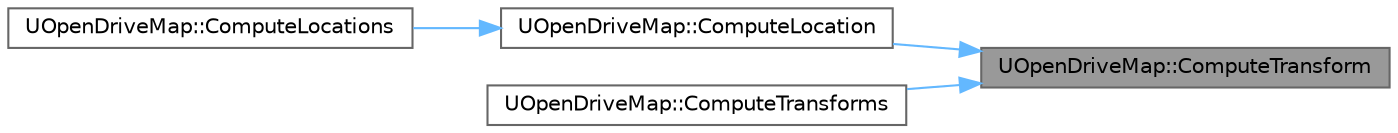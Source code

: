 digraph "UOpenDriveMap::ComputeTransform"
{
 // INTERACTIVE_SVG=YES
 // LATEX_PDF_SIZE
  bgcolor="transparent";
  edge [fontname=Helvetica,fontsize=10,labelfontname=Helvetica,labelfontsize=10];
  node [fontname=Helvetica,fontsize=10,shape=box,height=0.2,width=0.4];
  rankdir="RL";
  Node1 [id="Node000001",label="UOpenDriveMap::ComputeTransform",height=0.2,width=0.4,color="gray40", fillcolor="grey60", style="filled", fontcolor="black",tooltip="Compute the transform of a waypoint."];
  Node1 -> Node2 [id="edge1_Node000001_Node000002",dir="back",color="steelblue1",style="solid",tooltip=" "];
  Node2 [id="Node000002",label="UOpenDriveMap::ComputeLocation",height=0.2,width=0.4,color="grey40", fillcolor="white", style="filled",URL="$d8/dfe/classUOpenDriveMap.html#abba6cb000173e63b49fda598c0369452",tooltip="Compute the location of a waypoint."];
  Node2 -> Node3 [id="edge2_Node000002_Node000003",dir="back",color="steelblue1",style="solid",tooltip=" "];
  Node3 [id="Node000003",label="UOpenDriveMap::ComputeLocations",height=0.2,width=0.4,color="grey40", fillcolor="white", style="filled",URL="$d8/dfe/classUOpenDriveMap.html#a8d7347131f7cb4203d4f18b5b64a23ba",tooltip="Compute the locations of an array of waypoints."];
  Node1 -> Node4 [id="edge3_Node000001_Node000004",dir="back",color="steelblue1",style="solid",tooltip=" "];
  Node4 [id="Node000004",label="UOpenDriveMap::ComputeTransforms",height=0.2,width=0.4,color="grey40", fillcolor="white", style="filled",URL="$d8/dfe/classUOpenDriveMap.html#aabcef6e59894a43d7434d9defbc18cbf",tooltip="Compute the transforms of an array of waypoints."];
}
